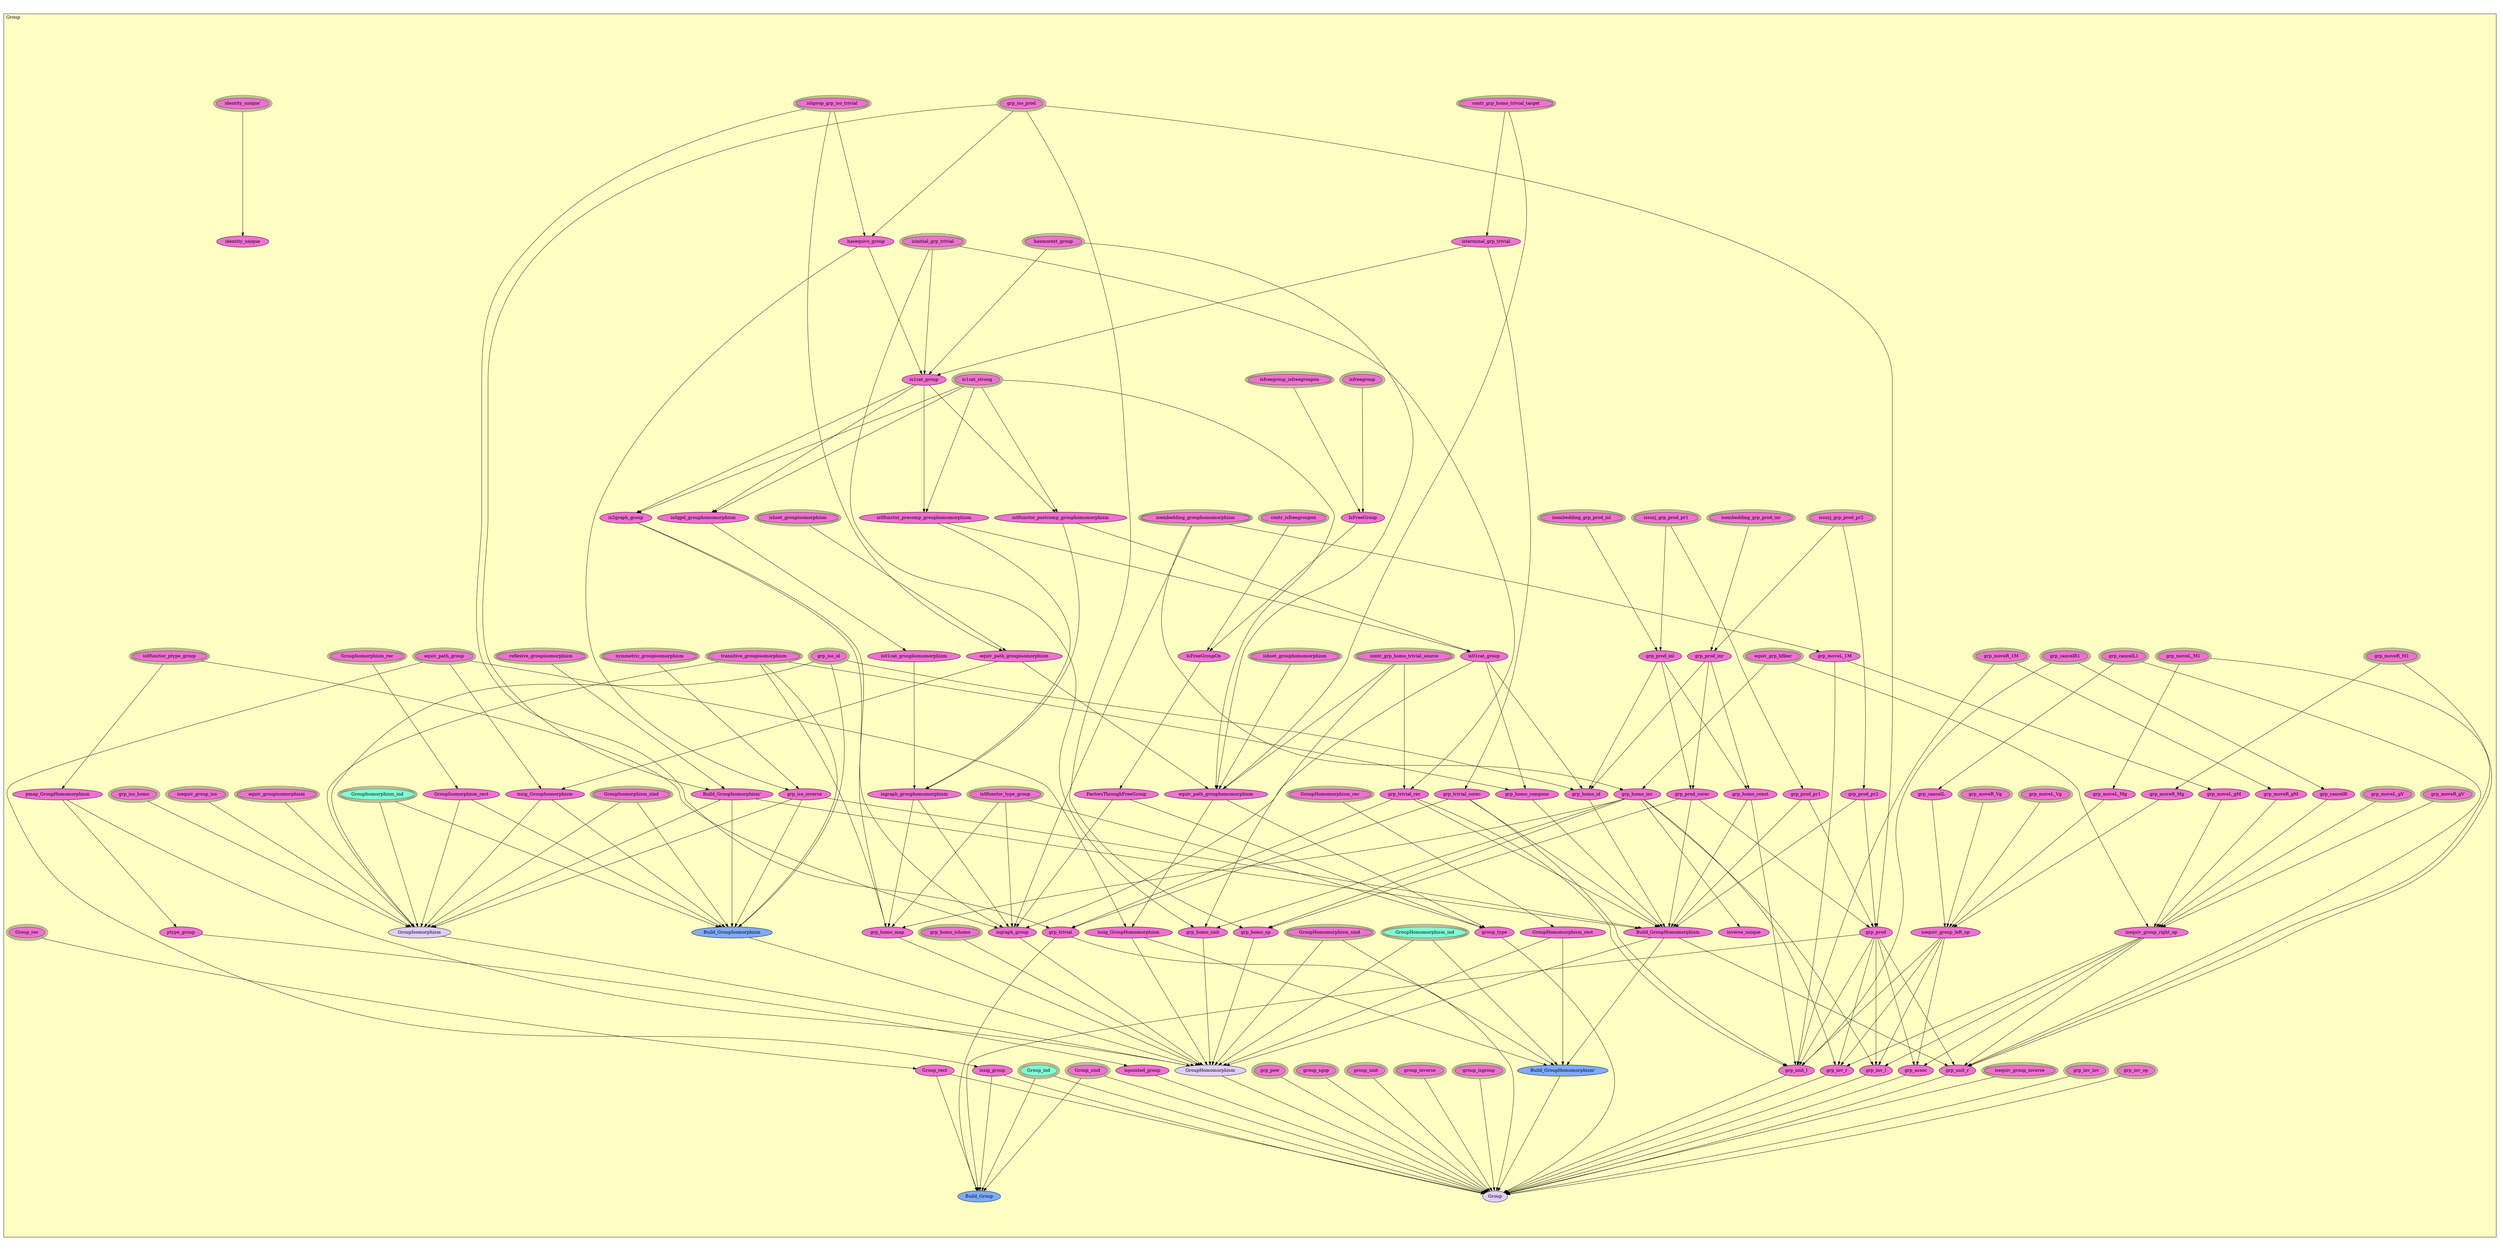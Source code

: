 digraph HoTT_Algebra_Groups_Group {
  graph [ratio=0.5]
  node [style=filled]
Group_isembedding_grouphomomorphism [label="isembedding_grouphomomorphism", URL=<Group.html#isembedding_grouphomomorphism>, peripheries=3, fillcolor="#F070D1"] ;
Group_isfreegroup_isfreegroupon [label="isfreegroup_isfreegroupon", URL=<Group.html#isfreegroup_isfreegroupon>, peripheries=3, fillcolor="#F070D1"] ;
Group_isfreegroup [label="isfreegroup", URL=<Group.html#isfreegroup>, peripheries=3, fillcolor="#F070D1"] ;
Group_IsFreeGroup [label="IsFreeGroup", URL=<Group.html#IsFreeGroup>, fillcolor="#F070D1"] ;
Group_contr_isfreegroupon [label="contr_isfreegroupon", URL=<Group.html#contr_isfreegroupon>, peripheries=3, fillcolor="#F070D1"] ;
Group_IsFreeGroupOn [label="IsFreeGroupOn", URL=<Group.html#IsFreeGroupOn>, fillcolor="#F070D1"] ;
Group_FactorsThroughFreeGroup [label="FactorsThroughFreeGroup", URL=<Group.html#FactorsThroughFreeGroup>, fillcolor="#F070D1"] ;
Group_ishprop_grp_iso_trivial [label="ishprop_grp_iso_trivial", URL=<Group.html#ishprop_grp_iso_trivial>, peripheries=3, fillcolor="#F070D1"] ;
Group_contr_grp_homo_trivial_target [label="contr_grp_homo_trivial_target", URL=<Group.html#contr_grp_homo_trivial_target>, peripheries=3, fillcolor="#F070D1"] ;
Group_isterminal_grp_trivial [label="isterminal_grp_trivial", URL=<Group.html#isterminal_grp_trivial>, fillcolor="#F070D1"] ;
Group_contr_grp_homo_trivial_source [label="contr_grp_homo_trivial_source", URL=<Group.html#contr_grp_homo_trivial_source>, peripheries=3, fillcolor="#F070D1"] ;
Group_isinitial_grp_trivial [label="isinitial_grp_trivial", URL=<Group.html#isinitial_grp_trivial>, peripheries=3, fillcolor="#F070D1"] ;
Group_issurj_grp_prod_pr2 [label="issurj_grp_prod_pr2", URL=<Group.html#issurj_grp_prod_pr2>, peripheries=3, fillcolor="#F070D1"] ;
Group_issurj_grp_prod_pr1 [label="issurj_grp_prod_pr1", URL=<Group.html#issurj_grp_prod_pr1>, peripheries=3, fillcolor="#F070D1"] ;
Group_grp_prod_pr2 [label="grp_prod_pr2", URL=<Group.html#grp_prod_pr2>, fillcolor="#F070D1"] ;
Group_grp_prod_pr1 [label="grp_prod_pr1", URL=<Group.html#grp_prod_pr1>, fillcolor="#F070D1"] ;
Group_isembedding_grp_prod_inr [label="isembedding_grp_prod_inr", URL=<Group.html#isembedding_grp_prod_inr>, peripheries=3, fillcolor="#F070D1"] ;
Group_isembedding_grp_prod_inl [label="isembedding_grp_prod_inl", URL=<Group.html#isembedding_grp_prod_inl>, peripheries=3, fillcolor="#F070D1"] ;
Group_grp_iso_prod [label="grp_iso_prod", URL=<Group.html#grp_iso_prod>, peripheries=3, fillcolor="#F070D1"] ;
Group_grp_prod_inr [label="grp_prod_inr", URL=<Group.html#grp_prod_inr>, fillcolor="#F070D1"] ;
Group_grp_prod_inl [label="grp_prod_inl", URL=<Group.html#grp_prod_inl>, fillcolor="#F070D1"] ;
Group_grp_prod_corec [label="grp_prod_corec", URL=<Group.html#grp_prod_corec>, fillcolor="#F070D1"] ;
Group_grp_prod [label="grp_prod", URL=<Group.html#grp_prod>, fillcolor="#F070D1"] ;
Group_grp_trivial_corec [label="grp_trivial_corec", URL=<Group.html#grp_trivial_corec>, fillcolor="#F070D1"] ;
Group_grp_trivial_rec [label="grp_trivial_rec", URL=<Group.html#grp_trivial_rec>, fillcolor="#F070D1"] ;
Group_grp_trivial [label="grp_trivial", URL=<Group.html#grp_trivial>, fillcolor="#F070D1"] ;
Group_equiv_grp_hfiber [label="equiv_grp_hfiber", URL=<Group.html#equiv_grp_hfiber>, peripheries=3, fillcolor="#F070D1"] ;
Group_is0functor_ptype_group [label="is0functor_ptype_group", URL=<Group.html#is0functor_ptype_group>, peripheries=3, fillcolor="#F070D1"] ;
Group_is0functor_type_group [label="is0functor_type_group", URL=<Group.html#is0functor_type_group>, peripheries=3, fillcolor="#F070D1"] ;
Group_is1cat_strong [label="is1cat_strong", URL=<Group.html#is1cat_strong>, peripheries=3, fillcolor="#F070D1"] ;
Group_hasequivs_group [label="hasequivs_group", URL=<Group.html#hasequivs_group>, fillcolor="#F070D1"] ;
Group_hasmorext_group [label="hasmorext_group", URL=<Group.html#hasmorext_group>, peripheries=3, fillcolor="#F070D1"] ;
Group_is1cat_group [label="is1cat_group", URL=<Group.html#is1cat_group>, fillcolor="#F070D1"] ;
Group_is0functor_precomp_grouphomomorphism [label="is0functor_precomp_grouphomomorphism", URL=<Group.html#is0functor_precomp_grouphomomorphism>, fillcolor="#F070D1"] ;
Group_is0functor_postcomp_grouphomomorphism [label="is0functor_postcomp_grouphomomorphism", URL=<Group.html#is0functor_postcomp_grouphomomorphism>, fillcolor="#F070D1"] ;
Group_is0gpd_grouphomomorphism [label="is0gpd_grouphomomorphism", URL=<Group.html#is0gpd_grouphomomorphism>, fillcolor="#F070D1"] ;
Group_is01cat_grouphomomorphism [label="is01cat_grouphomomorphism", URL=<Group.html#is01cat_grouphomomorphism>, fillcolor="#F070D1"] ;
Group_isgraph_grouphomomorphism [label="isgraph_grouphomomorphism", URL=<Group.html#isgraph_grouphomomorphism>, fillcolor="#F070D1"] ;
Group_is2graph_group [label="is2graph_group", URL=<Group.html#is2graph_group>, fillcolor="#F070D1"] ;
Group_is01cat_group [label="is01cat_group", URL=<Group.html#is01cat_group>, fillcolor="#F070D1"] ;
Group_isgraph_group [label="isgraph_group", URL=<Group.html#isgraph_group>, fillcolor="#F070D1"] ;
Group_grp_pow [label="grp_pow", URL=<Group.html#grp_pow>, peripheries=3, fillcolor="#F070D1"] ;
Group_grp_cancelR1 [label="grp_cancelR1", URL=<Group.html#grp_cancelR1>, peripheries=3, fillcolor="#F070D1"] ;
Group_grp_cancelL1 [label="grp_cancelL1", URL=<Group.html#grp_cancelL1>, peripheries=3, fillcolor="#F070D1"] ;
Group_grp_moveR_M1 [label="grp_moveR_M1", URL=<Group.html#grp_moveR_M1>, peripheries=3, fillcolor="#F070D1"] ;
Group_grp_moveR_1M [label="grp_moveR_1M", URL=<Group.html#grp_moveR_1M>, peripheries=3, fillcolor="#F070D1"] ;
Group_grp_moveL_M1 [label="grp_moveL_M1", URL=<Group.html#grp_moveL_M1>, peripheries=3, fillcolor="#F070D1"] ;
Group_grp_moveL_1M [label="grp_moveL_1M", URL=<Group.html#grp_moveL_1M>, fillcolor="#F070D1"] ;
Group_grp_moveL_Vg [label="grp_moveL_Vg", URL=<Group.html#grp_moveL_Vg>, peripheries=3, fillcolor="#F070D1"] ;
Group_grp_moveL_gV [label="grp_moveL_gV", URL=<Group.html#grp_moveL_gV>, peripheries=3, fillcolor="#F070D1"] ;
Group_grp_moveR_Vg [label="grp_moveR_Vg", URL=<Group.html#grp_moveR_Vg>, peripheries=3, fillcolor="#F070D1"] ;
Group_grp_moveR_gV [label="grp_moveR_gV", URL=<Group.html#grp_moveR_gV>, peripheries=3, fillcolor="#F070D1"] ;
Group_grp_moveR_Mg [label="grp_moveR_Mg", URL=<Group.html#grp_moveR_Mg>, fillcolor="#F070D1"] ;
Group_grp_moveR_gM [label="grp_moveR_gM", URL=<Group.html#grp_moveR_gM>, fillcolor="#F070D1"] ;
Group_grp_moveL_Mg [label="grp_moveL_Mg", URL=<Group.html#grp_moveL_Mg>, fillcolor="#F070D1"] ;
Group_grp_moveL_gM [label="grp_moveL_gM", URL=<Group.html#grp_moveL_gM>, fillcolor="#F070D1"] ;
Group_grp_cancelR [label="grp_cancelR", URL=<Group.html#grp_cancelR>, fillcolor="#F070D1"] ;
Group_grp_cancelL [label="grp_cancelL", URL=<Group.html#grp_cancelL>, fillcolor="#F070D1"] ;
Group_grp_inv_op [label="grp_inv_op", URL=<Group.html#grp_inv_op>, peripheries=3, fillcolor="#F070D1"] ;
Group_grp_inv_inv [label="grp_inv_inv", URL=<Group.html#grp_inv_inv>, peripheries=3, fillcolor="#F070D1"] ;
Group_isequiv_group_inverse [label="isequiv_group_inverse", URL=<Group.html#isequiv_group_inverse>, peripheries=3, fillcolor="#F070D1"] ;
Group_isequiv_group_right_op [label="isequiv_group_right_op", URL=<Group.html#isequiv_group_right_op>, fillcolor="#F070D1"] ;
Group_isequiv_group_left_op [label="isequiv_group_left_op", URL=<Group.html#isequiv_group_left_op>, fillcolor="#F070D1"] ;
Group_equiv_path_group [label="equiv_path_group", URL=<Group.html#equiv_path_group>, peripheries=3, fillcolor="#F070D1"] ;
Group_grp_homo_const [label="grp_homo_const", URL=<Group.html#grp_homo_const>, fillcolor="#F070D1"] ;
Group_grp_iso_id [label="grp_iso_id", URL=<Group.html#grp_iso_id>, peripheries=3, fillcolor="#F070D1"] ;
Group_grp_homo_id [label="grp_homo_id", URL=<Group.html#grp_homo_id>, fillcolor="#F070D1"] ;
Group_transitive_groupisomorphism [label="transitive_groupisomorphism", URL=<Group.html#transitive_groupisomorphism>, peripheries=3, fillcolor="#F070D1"] ;
Group_symmetric_groupisomorphism [label="symmetric_groupisomorphism", URL=<Group.html#symmetric_groupisomorphism>, peripheries=3, fillcolor="#F070D1"] ;
Group_reflexive_groupisomorphism [label="reflexive_groupisomorphism", URL=<Group.html#reflexive_groupisomorphism>, peripheries=3, fillcolor="#F070D1"] ;
Group_Build_GroupIsomorphism_ [label="Build_GroupIsomorphism'", URL=<Group.html#Build_GroupIsomorphism'>, fillcolor="#F070D1"] ;
Group_grp_iso_inverse [label="grp_iso_inverse", URL=<Group.html#grp_iso_inverse>, fillcolor="#F070D1"] ;
Group_ishset_groupisomorphism [label="ishset_groupisomorphism", URL=<Group.html#ishset_groupisomorphism>, peripheries=3, fillcolor="#F070D1"] ;
Group_equiv_path_groupisomorphism [label="equiv_path_groupisomorphism", URL=<Group.html#equiv_path_groupisomorphism>, fillcolor="#F070D1"] ;
Group_equiv_groupisomorphism [label="equiv_groupisomorphism", URL=<Group.html#equiv_groupisomorphism>, peripheries=3, fillcolor="#F070D1"] ;
Group_issig_GroupIsomorphism [label="issig_GroupIsomorphism", URL=<Group.html#issig_GroupIsomorphism>, fillcolor="#F070D1"] ;
Group_isequiv_group_iso [label="isequiv_group_iso", URL=<Group.html#isequiv_group_iso>, peripheries=3, fillcolor="#F070D1"] ;
Group_grp_iso_homo [label="grp_iso_homo", URL=<Group.html#grp_iso_homo>, peripheries=3, fillcolor="#F070D1"] ;
Group_GroupIsomorphism_sind [label="GroupIsomorphism_sind", URL=<Group.html#GroupIsomorphism_sind>, peripheries=3, fillcolor="#F070D1"] ;
Group_GroupIsomorphism_rec [label="GroupIsomorphism_rec", URL=<Group.html#GroupIsomorphism_rec>, peripheries=3, fillcolor="#F070D1"] ;
Group_GroupIsomorphism_ind [label="GroupIsomorphism_ind", URL=<Group.html#GroupIsomorphism_ind>, peripheries=3, fillcolor="#7FFFD4"] ;
Group_GroupIsomorphism_rect [label="GroupIsomorphism_rect", URL=<Group.html#GroupIsomorphism_rect>, fillcolor="#F070D1"] ;
Group_Build_GroupIsomorphism [label="Build_GroupIsomorphism", URL=<Group.html#Build_GroupIsomorphism>, fillcolor="#7FAAFF"] ;
Group_GroupIsomorphism [label="GroupIsomorphism", URL=<Group.html#GroupIsomorphism>, fillcolor="#E2CDFA"] ;
Group_grp_homo_compose [label="grp_homo_compose", URL=<Group.html#grp_homo_compose>, fillcolor="#F070D1"] ;
Group_Build_GroupHomomorphism [label="Build_GroupHomomorphism", URL=<Group.html#Build_GroupHomomorphism>, fillcolor="#F070D1"] ;
Group_grp_homo_inv [label="grp_homo_inv", URL=<Group.html#grp_homo_inv>, fillcolor="#F070D1"] ;
Group_grp_homo_op [label="grp_homo_op", URL=<Group.html#grp_homo_op>, fillcolor="#F070D1"] ;
Group_grp_homo_unit [label="grp_homo_unit", URL=<Group.html#grp_homo_unit>, fillcolor="#F070D1"] ;
Group_ishset_grouphomomorphism [label="ishset_grouphomomorphism", URL=<Group.html#ishset_grouphomomorphism>, peripheries=3, fillcolor="#F070D1"] ;
Group_equiv_path_grouphomomorphism [label="equiv_path_grouphomomorphism", URL=<Group.html#equiv_path_grouphomomorphism>, fillcolor="#F070D1"] ;
Group_issig_GroupHomomorphism [label="issig_GroupHomomorphism", URL=<Group.html#issig_GroupHomomorphism>, fillcolor="#F070D1"] ;
Group_pmap_GroupHomomorphism [label="pmap_GroupHomomorphism", URL=<Group.html#pmap_GroupHomomorphism>, fillcolor="#F070D1"] ;
Group_grp_homo_ishomo [label="grp_homo_ishomo", URL=<Group.html#grp_homo_ishomo>, peripheries=3, fillcolor="#F070D1"] ;
Group_grp_homo_map [label="grp_homo_map", URL=<Group.html#grp_homo_map>, fillcolor="#F070D1"] ;
Group_GroupHomomorphism_sind [label="GroupHomomorphism_sind", URL=<Group.html#GroupHomomorphism_sind>, peripheries=3, fillcolor="#F070D1"] ;
Group_GroupHomomorphism_rec [label="GroupHomomorphism_rec", URL=<Group.html#GroupHomomorphism_rec>, peripheries=3, fillcolor="#F070D1"] ;
Group_GroupHomomorphism_ind [label="GroupHomomorphism_ind", URL=<Group.html#GroupHomomorphism_ind>, peripheries=3, fillcolor="#7FFFD4"] ;
Group_GroupHomomorphism_rect [label="GroupHomomorphism_rect", URL=<Group.html#GroupHomomorphism_rect>, fillcolor="#F070D1"] ;
Group_Build_GroupHomomorphism_ [label="Build_GroupHomomorphism'", URL=<Group.html#Build_GroupHomomorphism'>, fillcolor="#7FAAFF"] ;
Group_GroupHomomorphism [label="GroupHomomorphism", URL=<Group.html#GroupHomomorphism>, fillcolor="#E2CDFA"] ;
Group_inverse_unique [label="inverse_unique", URL=<Group.html#inverse_unique>, fillcolor="#F070D1"] ;
Group_identity_unique_ [label="identity_unique'", URL=<Group.html#identity_unique'>, peripheries=3, fillcolor="#F070D1"] ;
Group_identity_unique [label="identity_unique", URL=<Group.html#identity_unique>, fillcolor="#F070D1"] ;
Group_ptype_group [label="ptype_group", URL=<Group.html#ptype_group>, fillcolor="#F070D1"] ;
Group_ispointed_group [label="ispointed_group", URL=<Group.html#ispointed_group>, fillcolor="#F070D1"] ;
Group_grp_inv_r [label="grp_inv_r", URL=<Group.html#grp_inv_r>, fillcolor="#F070D1"] ;
Group_grp_inv_l [label="grp_inv_l", URL=<Group.html#grp_inv_l>, fillcolor="#F070D1"] ;
Group_grp_unit_r [label="grp_unit_r", URL=<Group.html#grp_unit_r>, fillcolor="#F070D1"] ;
Group_grp_unit_l [label="grp_unit_l", URL=<Group.html#grp_unit_l>, fillcolor="#F070D1"] ;
Group_grp_assoc [label="grp_assoc", URL=<Group.html#grp_assoc>, fillcolor="#F070D1"] ;
Group_issig_group [label="issig_group", URL=<Group.html#issig_group>, fillcolor="#F070D1"] ;
Group_group_isgroup [label="group_isgroup", URL=<Group.html#group_isgroup>, peripheries=3, fillcolor="#F070D1"] ;
Group_group_inverse [label="group_inverse", URL=<Group.html#group_inverse>, peripheries=3, fillcolor="#F070D1"] ;
Group_group_unit [label="group_unit", URL=<Group.html#group_unit>, peripheries=3, fillcolor="#F070D1"] ;
Group_group_sgop [label="group_sgop", URL=<Group.html#group_sgop>, peripheries=3, fillcolor="#F070D1"] ;
Group_group_type [label="group_type", URL=<Group.html#group_type>, fillcolor="#F070D1"] ;
Group_Group_sind [label="Group_sind", URL=<Group.html#Group_sind>, peripheries=3, fillcolor="#F070D1"] ;
Group_Group_rec [label="Group_rec", URL=<Group.html#Group_rec>, peripheries=3, fillcolor="#F070D1"] ;
Group_Group_ind [label="Group_ind", URL=<Group.html#Group_ind>, peripheries=3, fillcolor="#7FFFD4"] ;
Group_Group_rect [label="Group_rect", URL=<Group.html#Group_rect>, fillcolor="#F070D1"] ;
Group_Build_Group [label="Build_Group", URL=<Group.html#Build_Group>, fillcolor="#7FAAFF"] ;
Group_Group [label="Group", URL=<Group.html#Group>, fillcolor="#E2CDFA"] ;
  Group_isembedding_grouphomomorphism -> Group_isgraph_group [] ;
  Group_isembedding_grouphomomorphism -> Group_grp_moveL_1M [] ;
  Group_isembedding_grouphomomorphism -> Group_grp_homo_inv [] ;
  Group_isfreegroup_isfreegroupon -> Group_IsFreeGroup [] ;
  Group_isfreegroup -> Group_IsFreeGroup [] ;
  Group_IsFreeGroup -> Group_IsFreeGroupOn [] ;
  Group_contr_isfreegroupon -> Group_IsFreeGroupOn [] ;
  Group_IsFreeGroupOn -> Group_FactorsThroughFreeGroup [] ;
  Group_FactorsThroughFreeGroup -> Group_isgraph_group [] ;
  Group_FactorsThroughFreeGroup -> Group_group_type [] ;
  Group_ishprop_grp_iso_trivial -> Group_grp_trivial [] ;
  Group_ishprop_grp_iso_trivial -> Group_hasequivs_group [] ;
  Group_ishprop_grp_iso_trivial -> Group_equiv_path_groupisomorphism [] ;
  Group_contr_grp_homo_trivial_target -> Group_isterminal_grp_trivial [] ;
  Group_contr_grp_homo_trivial_target -> Group_equiv_path_grouphomomorphism [] ;
  Group_isterminal_grp_trivial -> Group_grp_trivial_corec [] ;
  Group_isterminal_grp_trivial -> Group_is1cat_group [] ;
  Group_contr_grp_homo_trivial_source -> Group_grp_trivial_rec [] ;
  Group_contr_grp_homo_trivial_source -> Group_grp_homo_unit [] ;
  Group_contr_grp_homo_trivial_source -> Group_equiv_path_grouphomomorphism [] ;
  Group_isinitial_grp_trivial -> Group_grp_trivial_rec [] ;
  Group_isinitial_grp_trivial -> Group_is1cat_group [] ;
  Group_isinitial_grp_trivial -> Group_grp_homo_unit [] ;
  Group_issurj_grp_prod_pr2 -> Group_grp_prod_pr2 [] ;
  Group_issurj_grp_prod_pr2 -> Group_grp_prod_inr [] ;
  Group_issurj_grp_prod_pr1 -> Group_grp_prod_pr1 [] ;
  Group_issurj_grp_prod_pr1 -> Group_grp_prod_inl [] ;
  Group_grp_prod_pr2 -> Group_grp_prod [] ;
  Group_grp_prod_pr2 -> Group_Build_GroupHomomorphism [] ;
  Group_grp_prod_pr1 -> Group_grp_prod [] ;
  Group_grp_prod_pr1 -> Group_Build_GroupHomomorphism [] ;
  Group_isembedding_grp_prod_inr -> Group_grp_prod_inr [] ;
  Group_isembedding_grp_prod_inl -> Group_grp_prod_inl [] ;
  Group_grp_iso_prod -> Group_grp_prod [] ;
  Group_grp_iso_prod -> Group_hasequivs_group [] ;
  Group_grp_iso_prod -> Group_Build_GroupIsomorphism_ [] ;
  Group_grp_iso_prod -> Group_grp_homo_op [] ;
  Group_grp_prod_inr -> Group_grp_prod_corec [] ;
  Group_grp_prod_inr -> Group_grp_homo_const [] ;
  Group_grp_prod_inr -> Group_grp_homo_id [] ;
  Group_grp_prod_inl -> Group_grp_prod_corec [] ;
  Group_grp_prod_inl -> Group_grp_homo_const [] ;
  Group_grp_prod_inl -> Group_grp_homo_id [] ;
  Group_grp_prod_corec -> Group_grp_prod [] ;
  Group_grp_prod_corec -> Group_Build_GroupHomomorphism [] ;
  Group_grp_prod_corec -> Group_grp_homo_op [] ;
  Group_grp_prod -> Group_grp_inv_r [] ;
  Group_grp_prod -> Group_grp_inv_l [] ;
  Group_grp_prod -> Group_grp_unit_r [] ;
  Group_grp_prod -> Group_grp_unit_l [] ;
  Group_grp_prod -> Group_grp_assoc [] ;
  Group_grp_prod -> Group_Build_Group [] ;
  Group_grp_trivial_corec -> Group_grp_trivial [] ;
  Group_grp_trivial_corec -> Group_Build_GroupHomomorphism [] ;
  Group_grp_trivial_corec -> Group_grp_unit_l [] ;
  Group_grp_trivial_rec -> Group_grp_trivial [] ;
  Group_grp_trivial_rec -> Group_Build_GroupHomomorphism [] ;
  Group_grp_trivial_rec -> Group_grp_unit_l [] ;
  Group_grp_trivial -> Group_Build_Group [] ;
  Group_grp_trivial -> Group_Group [] ;
  Group_equiv_grp_hfiber -> Group_isequiv_group_right_op [] ;
  Group_equiv_grp_hfiber -> Group_grp_homo_inv [] ;
  Group_is0functor_ptype_group -> Group_isgraph_group [] ;
  Group_is0functor_ptype_group -> Group_pmap_GroupHomomorphism [] ;
  Group_is0functor_type_group -> Group_isgraph_group [] ;
  Group_is0functor_type_group -> Group_grp_homo_map [] ;
  Group_is0functor_type_group -> Group_group_type [] ;
  Group_is1cat_strong -> Group_is0functor_precomp_grouphomomorphism [] ;
  Group_is1cat_strong -> Group_is0functor_postcomp_grouphomomorphism [] ;
  Group_is1cat_strong -> Group_is0gpd_grouphomomorphism [] ;
  Group_is1cat_strong -> Group_is2graph_group [] ;
  Group_is1cat_strong -> Group_equiv_path_grouphomomorphism [] ;
  Group_hasequivs_group -> Group_is1cat_group [] ;
  Group_hasequivs_group -> Group_grp_iso_inverse [] ;
  Group_hasmorext_group -> Group_is1cat_group [] ;
  Group_hasmorext_group -> Group_equiv_path_grouphomomorphism [] ;
  Group_is1cat_group -> Group_is0functor_precomp_grouphomomorphism [] ;
  Group_is1cat_group -> Group_is0functor_postcomp_grouphomomorphism [] ;
  Group_is1cat_group -> Group_is0gpd_grouphomomorphism [] ;
  Group_is1cat_group -> Group_is2graph_group [] ;
  Group_is0functor_precomp_grouphomomorphism -> Group_isgraph_grouphomomorphism [] ;
  Group_is0functor_precomp_grouphomomorphism -> Group_is01cat_group [] ;
  Group_is0functor_postcomp_grouphomomorphism -> Group_isgraph_grouphomomorphism [] ;
  Group_is0functor_postcomp_grouphomomorphism -> Group_is01cat_group [] ;
  Group_is0gpd_grouphomomorphism -> Group_is01cat_grouphomomorphism [] ;
  Group_is01cat_grouphomomorphism -> Group_isgraph_grouphomomorphism [] ;
  Group_isgraph_grouphomomorphism -> Group_isgraph_group [] ;
  Group_isgraph_grouphomomorphism -> Group_grp_homo_map [] ;
  Group_is2graph_group -> Group_isgraph_group [] ;
  Group_is2graph_group -> Group_grp_homo_map [] ;
  Group_is01cat_group -> Group_isgraph_group [] ;
  Group_is01cat_group -> Group_grp_homo_id [] ;
  Group_is01cat_group -> Group_grp_homo_compose [] ;
  Group_isgraph_group -> Group_GroupHomomorphism [] ;
  Group_grp_pow -> Group_Group [] ;
  Group_grp_cancelR1 -> Group_grp_cancelR [] ;
  Group_grp_cancelR1 -> Group_grp_unit_l [] ;
  Group_grp_cancelL1 -> Group_grp_cancelL [] ;
  Group_grp_cancelL1 -> Group_grp_unit_r [] ;
  Group_grp_moveR_M1 -> Group_grp_moveR_Mg [] ;
  Group_grp_moveR_M1 -> Group_grp_unit_r [] ;
  Group_grp_moveR_1M -> Group_grp_moveR_gM [] ;
  Group_grp_moveR_1M -> Group_grp_unit_l [] ;
  Group_grp_moveL_M1 -> Group_grp_moveL_Mg [] ;
  Group_grp_moveL_M1 -> Group_grp_unit_r [] ;
  Group_grp_moveL_1M -> Group_grp_moveL_gM [] ;
  Group_grp_moveL_1M -> Group_grp_unit_l [] ;
  Group_grp_moveL_Vg -> Group_isequiv_group_left_op [] ;
  Group_grp_moveL_gV -> Group_isequiv_group_right_op [] ;
  Group_grp_moveR_Vg -> Group_isequiv_group_left_op [] ;
  Group_grp_moveR_gV -> Group_isequiv_group_right_op [] ;
  Group_grp_moveR_Mg -> Group_isequiv_group_left_op [] ;
  Group_grp_moveR_gM -> Group_isequiv_group_right_op [] ;
  Group_grp_moveL_Mg -> Group_isequiv_group_left_op [] ;
  Group_grp_moveL_gM -> Group_isequiv_group_right_op [] ;
  Group_grp_cancelR -> Group_isequiv_group_right_op [] ;
  Group_grp_cancelL -> Group_isequiv_group_left_op [] ;
  Group_grp_inv_op -> Group_Group [] ;
  Group_grp_inv_inv -> Group_Group [] ;
  Group_isequiv_group_inverse -> Group_Group [] ;
  Group_isequiv_group_right_op -> Group_grp_inv_r [] ;
  Group_isequiv_group_right_op -> Group_grp_inv_l [] ;
  Group_isequiv_group_right_op -> Group_grp_unit_r [] ;
  Group_isequiv_group_right_op -> Group_grp_assoc [] ;
  Group_isequiv_group_left_op -> Group_grp_inv_r [] ;
  Group_isequiv_group_left_op -> Group_grp_inv_l [] ;
  Group_isequiv_group_left_op -> Group_grp_unit_l [] ;
  Group_isequiv_group_left_op -> Group_grp_assoc [] ;
  Group_equiv_path_group -> Group_issig_GroupIsomorphism [] ;
  Group_equiv_path_group -> Group_issig_GroupHomomorphism [] ;
  Group_equiv_path_group -> Group_issig_group [] ;
  Group_grp_homo_const -> Group_Build_GroupHomomorphism [] ;
  Group_grp_homo_const -> Group_grp_unit_l [] ;
  Group_grp_iso_id -> Group_grp_homo_id [] ;
  Group_grp_iso_id -> Group_Build_GroupIsomorphism [] ;
  Group_grp_iso_id -> Group_GroupIsomorphism [] ;
  Group_grp_homo_id -> Group_Build_GroupHomomorphism [] ;
  Group_transitive_groupisomorphism -> Group_Build_GroupIsomorphism [] ;
  Group_transitive_groupisomorphism -> Group_GroupIsomorphism [] ;
  Group_transitive_groupisomorphism -> Group_grp_homo_compose [] ;
  Group_transitive_groupisomorphism -> Group_grp_homo_map [] ;
  Group_symmetric_groupisomorphism -> Group_grp_iso_inverse [] ;
  Group_reflexive_groupisomorphism -> Group_Build_GroupIsomorphism_ [] ;
  Group_Build_GroupIsomorphism_ -> Group_Build_GroupIsomorphism [] ;
  Group_Build_GroupIsomorphism_ -> Group_GroupIsomorphism [] ;
  Group_Build_GroupIsomorphism_ -> Group_Build_GroupHomomorphism [] ;
  Group_grp_iso_inverse -> Group_Build_GroupIsomorphism [] ;
  Group_grp_iso_inverse -> Group_GroupIsomorphism [] ;
  Group_grp_iso_inverse -> Group_Build_GroupHomomorphism [] ;
  Group_ishset_groupisomorphism -> Group_equiv_path_groupisomorphism [] ;
  Group_equiv_path_groupisomorphism -> Group_issig_GroupIsomorphism [] ;
  Group_equiv_path_groupisomorphism -> Group_equiv_path_grouphomomorphism [] ;
  Group_equiv_groupisomorphism -> Group_GroupIsomorphism [] ;
  Group_issig_GroupIsomorphism -> Group_Build_GroupIsomorphism [] ;
  Group_issig_GroupIsomorphism -> Group_GroupIsomorphism [] ;
  Group_isequiv_group_iso -> Group_GroupIsomorphism [] ;
  Group_grp_iso_homo -> Group_GroupIsomorphism [] ;
  Group_GroupIsomorphism_sind -> Group_Build_GroupIsomorphism [] ;
  Group_GroupIsomorphism_sind -> Group_GroupIsomorphism [] ;
  Group_GroupIsomorphism_rec -> Group_GroupIsomorphism_rect [] ;
  Group_GroupIsomorphism_ind -> Group_Build_GroupIsomorphism [] ;
  Group_GroupIsomorphism_ind -> Group_GroupIsomorphism [] ;
  Group_GroupIsomorphism_rect -> Group_Build_GroupIsomorphism [] ;
  Group_GroupIsomorphism_rect -> Group_GroupIsomorphism [] ;
  Group_Build_GroupIsomorphism -> Group_GroupHomomorphism [] ;
  Group_GroupIsomorphism -> Group_GroupHomomorphism [] ;
  Group_grp_homo_compose -> Group_Build_GroupHomomorphism [] ;
  Group_Build_GroupHomomorphism -> Group_Build_GroupHomomorphism_ [] ;
  Group_Build_GroupHomomorphism -> Group_GroupHomomorphism [] ;
  Group_Build_GroupHomomorphism -> Group_grp_unit_r [] ;
  Group_grp_homo_inv -> Group_grp_homo_op [] ;
  Group_grp_homo_inv -> Group_grp_homo_unit [] ;
  Group_grp_homo_inv -> Group_grp_homo_map [] ;
  Group_grp_homo_inv -> Group_inverse_unique [] ;
  Group_grp_homo_inv -> Group_grp_inv_r [] ;
  Group_grp_homo_inv -> Group_grp_inv_l [] ;
  Group_grp_homo_op -> Group_GroupHomomorphism [] ;
  Group_grp_homo_unit -> Group_GroupHomomorphism [] ;
  Group_ishset_grouphomomorphism -> Group_equiv_path_grouphomomorphism [] ;
  Group_equiv_path_grouphomomorphism -> Group_issig_GroupHomomorphism [] ;
  Group_equiv_path_grouphomomorphism -> Group_group_type [] ;
  Group_issig_GroupHomomorphism -> Group_Build_GroupHomomorphism_ [] ;
  Group_issig_GroupHomomorphism -> Group_GroupHomomorphism [] ;
  Group_pmap_GroupHomomorphism -> Group_GroupHomomorphism [] ;
  Group_pmap_GroupHomomorphism -> Group_ptype_group [] ;
  Group_grp_homo_ishomo -> Group_GroupHomomorphism [] ;
  Group_grp_homo_map -> Group_GroupHomomorphism [] ;
  Group_GroupHomomorphism_sind -> Group_Build_GroupHomomorphism_ [] ;
  Group_GroupHomomorphism_sind -> Group_GroupHomomorphism [] ;
  Group_GroupHomomorphism_rec -> Group_GroupHomomorphism_rect [] ;
  Group_GroupHomomorphism_ind -> Group_Build_GroupHomomorphism_ [] ;
  Group_GroupHomomorphism_ind -> Group_GroupHomomorphism [] ;
  Group_GroupHomomorphism_rect -> Group_Build_GroupHomomorphism_ [] ;
  Group_GroupHomomorphism_rect -> Group_GroupHomomorphism [] ;
  Group_Build_GroupHomomorphism_ -> Group_Group [] ;
  Group_GroupHomomorphism -> Group_Group [] ;
  Group_identity_unique_ -> Group_identity_unique [] ;
  Group_ptype_group -> Group_ispointed_group [] ;
  Group_ispointed_group -> Group_Group [] ;
  Group_grp_inv_r -> Group_Group [] ;
  Group_grp_inv_l -> Group_Group [] ;
  Group_grp_unit_r -> Group_Group [] ;
  Group_grp_unit_l -> Group_Group [] ;
  Group_grp_assoc -> Group_Group [] ;
  Group_issig_group -> Group_Build_Group [] ;
  Group_issig_group -> Group_Group [] ;
  Group_group_isgroup -> Group_Group [] ;
  Group_group_inverse -> Group_Group [] ;
  Group_group_unit -> Group_Group [] ;
  Group_group_sgop -> Group_Group [] ;
  Group_group_type -> Group_Group [] ;
  Group_Group_sind -> Group_Build_Group [] ;
  Group_Group_sind -> Group_Group [] ;
  Group_Group_rec -> Group_Group_rect [] ;
  Group_Group_ind -> Group_Build_Group [] ;
  Group_Group_ind -> Group_Group [] ;
  Group_Group_rect -> Group_Build_Group [] ;
  Group_Group_rect -> Group_Group [] ;
subgraph cluster_Group { label="Group"; fillcolor="#FFFFC3"; labeljust=l; style=filled 
Group_Group; Group_Build_Group; Group_Group_rect; Group_Group_ind; Group_Group_rec; Group_Group_sind; Group_group_type; Group_group_sgop; Group_group_unit; Group_group_inverse; Group_group_isgroup; Group_issig_group; Group_grp_assoc; Group_grp_unit_l; Group_grp_unit_r; Group_grp_inv_l; Group_grp_inv_r; Group_ispointed_group; Group_ptype_group; Group_identity_unique; Group_identity_unique_; Group_inverse_unique; Group_GroupHomomorphism; Group_Build_GroupHomomorphism_; Group_GroupHomomorphism_rect; Group_GroupHomomorphism_ind; Group_GroupHomomorphism_rec; Group_GroupHomomorphism_sind; Group_grp_homo_map; Group_grp_homo_ishomo; Group_pmap_GroupHomomorphism; Group_issig_GroupHomomorphism; Group_equiv_path_grouphomomorphism; Group_ishset_grouphomomorphism; Group_grp_homo_unit; Group_grp_homo_op; Group_grp_homo_inv; Group_Build_GroupHomomorphism; Group_grp_homo_compose; Group_GroupIsomorphism; Group_Build_GroupIsomorphism; Group_GroupIsomorphism_rect; Group_GroupIsomorphism_ind; Group_GroupIsomorphism_rec; Group_GroupIsomorphism_sind; Group_grp_iso_homo; Group_isequiv_group_iso; Group_issig_GroupIsomorphism; Group_equiv_groupisomorphism; Group_equiv_path_groupisomorphism; Group_ishset_groupisomorphism; Group_grp_iso_inverse; Group_Build_GroupIsomorphism_; Group_reflexive_groupisomorphism; Group_symmetric_groupisomorphism; Group_transitive_groupisomorphism; Group_grp_homo_id; Group_grp_iso_id; Group_grp_homo_const; Group_equiv_path_group; Group_isequiv_group_left_op; Group_isequiv_group_right_op; Group_isequiv_group_inverse; Group_grp_inv_inv; Group_grp_inv_op; Group_grp_cancelL; Group_grp_cancelR; Group_grp_moveL_gM; Group_grp_moveL_Mg; Group_grp_moveR_gM; Group_grp_moveR_Mg; Group_grp_moveR_gV; Group_grp_moveR_Vg; Group_grp_moveL_gV; Group_grp_moveL_Vg; Group_grp_moveL_1M; Group_grp_moveL_M1; Group_grp_moveR_1M; Group_grp_moveR_M1; Group_grp_cancelL1; Group_grp_cancelR1; Group_grp_pow; Group_isgraph_group; Group_is01cat_group; Group_is2graph_group; Group_isgraph_grouphomomorphism; Group_is01cat_grouphomomorphism; Group_is0gpd_grouphomomorphism; Group_is0functor_postcomp_grouphomomorphism; Group_is0functor_precomp_grouphomomorphism; Group_is1cat_group; Group_hasmorext_group; Group_hasequivs_group; Group_is1cat_strong; Group_is0functor_type_group; Group_is0functor_ptype_group; Group_equiv_grp_hfiber; Group_grp_trivial; Group_grp_trivial_rec; Group_grp_trivial_corec; Group_grp_prod; Group_grp_prod_corec; Group_grp_prod_inl; Group_grp_prod_inr; Group_grp_iso_prod; Group_isembedding_grp_prod_inl; Group_isembedding_grp_prod_inr; Group_grp_prod_pr1; Group_grp_prod_pr2; Group_issurj_grp_prod_pr1; Group_issurj_grp_prod_pr2; Group_isinitial_grp_trivial; Group_contr_grp_homo_trivial_source; Group_isterminal_grp_trivial; Group_contr_grp_homo_trivial_target; Group_ishprop_grp_iso_trivial; Group_FactorsThroughFreeGroup; Group_IsFreeGroupOn; Group_contr_isfreegroupon; Group_IsFreeGroup; Group_isfreegroup; Group_isfreegroup_isfreegroupon; Group_isembedding_grouphomomorphism; };
} /* END */
